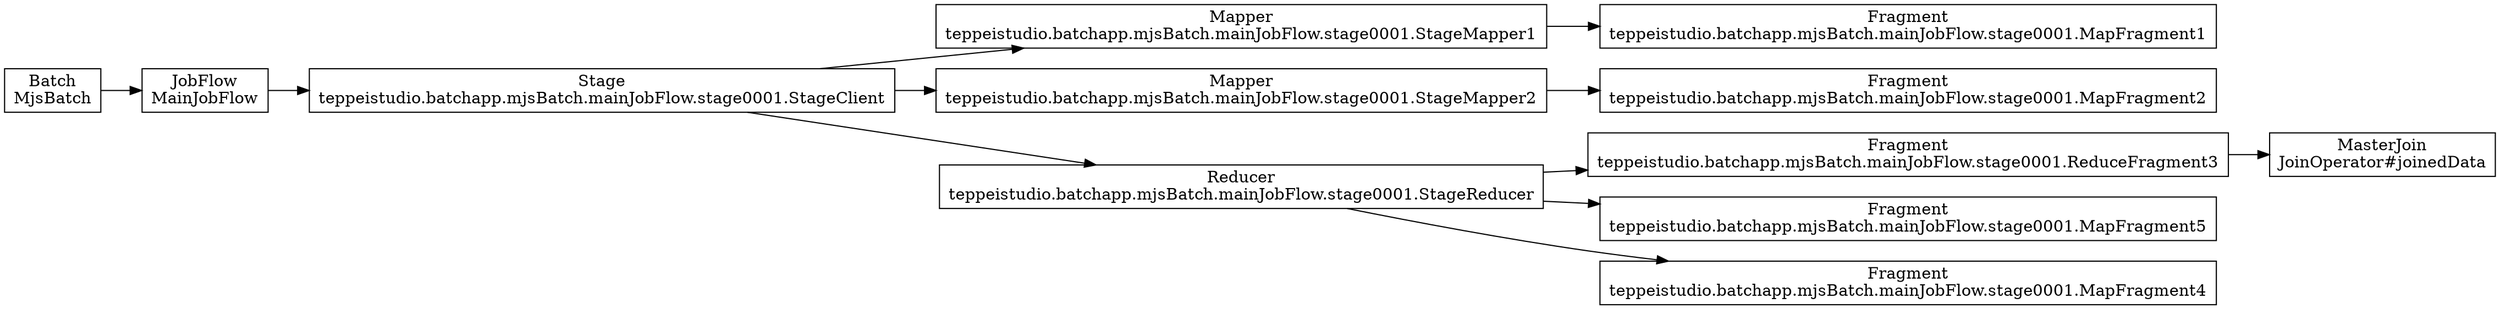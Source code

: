 digraph {
    rankdir = LR;
    "b4a57356-f20c-4b29-a9f1-2add3a52cc7f" [shape=box, label="Batch\nMjsBatch"];
    "cfc27b13-383c-4ebd-beda-d34cd3d3d01d" [shape=box, label="JobFlow\nMainJobFlow"];
    "f1f251cb-9f08-481a-bda4-602dd3e6fbe2" [shape=box, label="Stage\nteppeistudio.batchapp.mjsBatch.mainJobFlow.stage0001.StageClient"];
    "06a51eb6-c8cd-45b0-a2af-b370cdae572d" [shape=box, label="Mapper\nteppeistudio.batchapp.mjsBatch.mainJobFlow.stage0001.StageMapper1"];
    "f1f251cb-9f08-481a-bda4-602dd3e6fbe2" -> "06a51eb6-c8cd-45b0-a2af-b370cdae572d";
    "be789805-debb-429f-8449-786977ba313b" [shape=box, label="Fragment\nteppeistudio.batchapp.mjsBatch.mainJobFlow.stage0001.MapFragment1"];
    "06a51eb6-c8cd-45b0-a2af-b370cdae572d" -> "be789805-debb-429f-8449-786977ba313b";
    "3551f31d-b603-43a0-8442-1600d754b61e" [shape=box, label="Mapper\nteppeistudio.batchapp.mjsBatch.mainJobFlow.stage0001.StageMapper2"];
    "f1f251cb-9f08-481a-bda4-602dd3e6fbe2" -> "3551f31d-b603-43a0-8442-1600d754b61e";
    "eb9a7138-0b46-4896-92d2-be1d4cfbdfb2" [shape=box, label="Fragment\nteppeistudio.batchapp.mjsBatch.mainJobFlow.stage0001.MapFragment2"];
    "3551f31d-b603-43a0-8442-1600d754b61e" -> "eb9a7138-0b46-4896-92d2-be1d4cfbdfb2";
    "7072154f-d597-4a75-8247-51d2eeacf40b" [shape=box, label="Reducer\nteppeistudio.batchapp.mjsBatch.mainJobFlow.stage0001.StageReducer"];
    "f1f251cb-9f08-481a-bda4-602dd3e6fbe2" -> "7072154f-d597-4a75-8247-51d2eeacf40b";
    "e786eb65-5be7-43fd-aec6-71c6744d07d3" [shape=box, label="Fragment\nteppeistudio.batchapp.mjsBatch.mainJobFlow.stage0001.ReduceFragment3"];
    "cb6ae26b-7d3e-45e1-8798-c0f8396a42a3" [shape=box, label="MasterJoin\nJoinOperator#joinedData"];
    "e786eb65-5be7-43fd-aec6-71c6744d07d3" -> "cb6ae26b-7d3e-45e1-8798-c0f8396a42a3";
    "7072154f-d597-4a75-8247-51d2eeacf40b" -> "e786eb65-5be7-43fd-aec6-71c6744d07d3";
    "ed4f9fec-7d87-4e7f-9a45-3f5ad9505c5c" [shape=box, label="Fragment\nteppeistudio.batchapp.mjsBatch.mainJobFlow.stage0001.MapFragment5"];
    "7072154f-d597-4a75-8247-51d2eeacf40b" -> "ed4f9fec-7d87-4e7f-9a45-3f5ad9505c5c";
    "b6446cf5-d277-4cdf-aeac-a13cce2ee83b" [shape=box, label="Fragment\nteppeistudio.batchapp.mjsBatch.mainJobFlow.stage0001.MapFragment4"];
    "7072154f-d597-4a75-8247-51d2eeacf40b" -> "b6446cf5-d277-4cdf-aeac-a13cce2ee83b";
    "cfc27b13-383c-4ebd-beda-d34cd3d3d01d" -> "f1f251cb-9f08-481a-bda4-602dd3e6fbe2";
    "b4a57356-f20c-4b29-a9f1-2add3a52cc7f" -> "cfc27b13-383c-4ebd-beda-d34cd3d3d01d";
}
